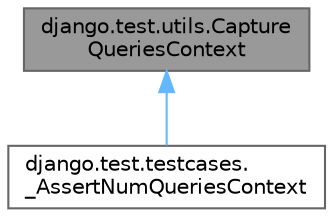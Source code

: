 digraph "django.test.utils.CaptureQueriesContext"
{
 // LATEX_PDF_SIZE
  bgcolor="transparent";
  edge [fontname=Helvetica,fontsize=10,labelfontname=Helvetica,labelfontsize=10];
  node [fontname=Helvetica,fontsize=10,shape=box,height=0.2,width=0.4];
  Node1 [id="Node000001",label="django.test.utils.Capture\lQueriesContext",height=0.2,width=0.4,color="gray40", fillcolor="grey60", style="filled", fontcolor="black",tooltip=" "];
  Node1 -> Node2 [id="edge1_Node000001_Node000002",dir="back",color="steelblue1",style="solid",tooltip=" "];
  Node2 [id="Node000002",label="django.test.testcases.\l_AssertNumQueriesContext",height=0.2,width=0.4,color="gray40", fillcolor="white", style="filled",URL="$classdjango_1_1test_1_1testcases_1_1___assert_num_queries_context.html",tooltip=" "];
}
